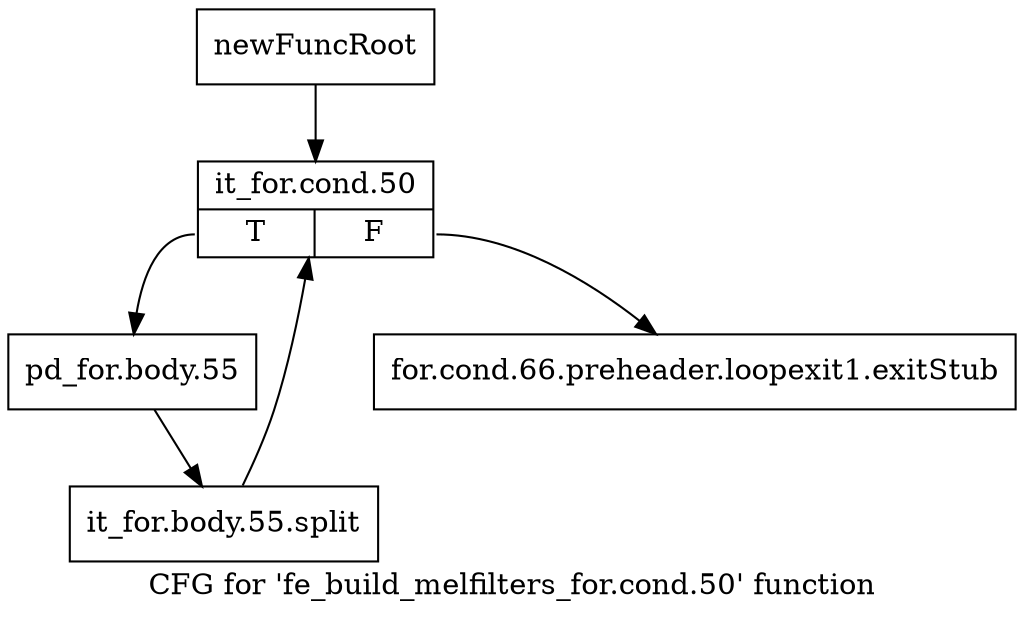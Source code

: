 digraph "CFG for 'fe_build_melfilters_for.cond.50' function" {
	label="CFG for 'fe_build_melfilters_for.cond.50' function";

	Node0x12f74d0 [shape=record,label="{newFuncRoot}"];
	Node0x12f74d0 -> Node0x12f7570;
	Node0x12f7520 [shape=record,label="{for.cond.66.preheader.loopexit1.exitStub}"];
	Node0x12f7570 [shape=record,label="{it_for.cond.50|{<s0>T|<s1>F}}"];
	Node0x12f7570:s0 -> Node0x12f75c0;
	Node0x12f7570:s1 -> Node0x12f7520;
	Node0x12f75c0 [shape=record,label="{pd_for.body.55}"];
	Node0x12f75c0 -> Node0x16196b0;
	Node0x16196b0 [shape=record,label="{it_for.body.55.split}"];
	Node0x16196b0 -> Node0x12f7570;
}
